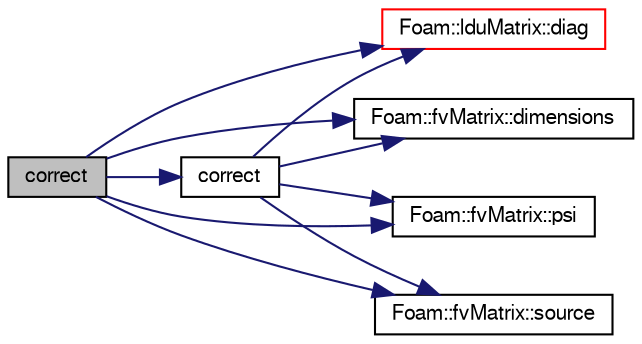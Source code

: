 digraph "correct"
{
  bgcolor="transparent";
  edge [fontname="FreeSans",fontsize="10",labelfontname="FreeSans",labelfontsize="10"];
  node [fontname="FreeSans",fontsize="10",shape=record];
  rankdir="LR";
  Node43 [label="correct",height=0.2,width=0.4,color="black", fillcolor="grey75", style="filled", fontcolor="black"];
  Node43 -> Node44 [color="midnightblue",fontsize="10",style="solid",fontname="FreeSans"];
  Node44 [label="correct",height=0.2,width=0.4,color="black",URL="$a21910.html#acc340a84624d8d339207b5073d6929c7",tooltip="Add resistance. "];
  Node44 -> Node45 [color="midnightblue",fontsize="10",style="solid",fontname="FreeSans"];
  Node45 [label="Foam::lduMatrix::diag",height=0.2,width=0.4,color="red",URL="$a26882.html#a9140aaa9630c2cba2fe28369a649f2f0"];
  Node44 -> Node48 [color="midnightblue",fontsize="10",style="solid",fontname="FreeSans"];
  Node48 [label="Foam::fvMatrix::dimensions",height=0.2,width=0.4,color="black",URL="$a22358.html#ae432f961c8f2aeef6aa64fbbed5e70ea"];
  Node44 -> Node49 [color="midnightblue",fontsize="10",style="solid",fontname="FreeSans"];
  Node49 [label="Foam::fvMatrix::psi",height=0.2,width=0.4,color="black",URL="$a22358.html#a746a21ead7ed7561097637595338028c"];
  Node44 -> Node50 [color="midnightblue",fontsize="10",style="solid",fontname="FreeSans"];
  Node50 [label="Foam::fvMatrix::source",height=0.2,width=0.4,color="black",URL="$a22358.html#a4c49d61a0e11bbdadf6646dbe3740560"];
  Node43 -> Node45 [color="midnightblue",fontsize="10",style="solid",fontname="FreeSans"];
  Node43 -> Node48 [color="midnightblue",fontsize="10",style="solid",fontname="FreeSans"];
  Node43 -> Node49 [color="midnightblue",fontsize="10",style="solid",fontname="FreeSans"];
  Node43 -> Node50 [color="midnightblue",fontsize="10",style="solid",fontname="FreeSans"];
}
